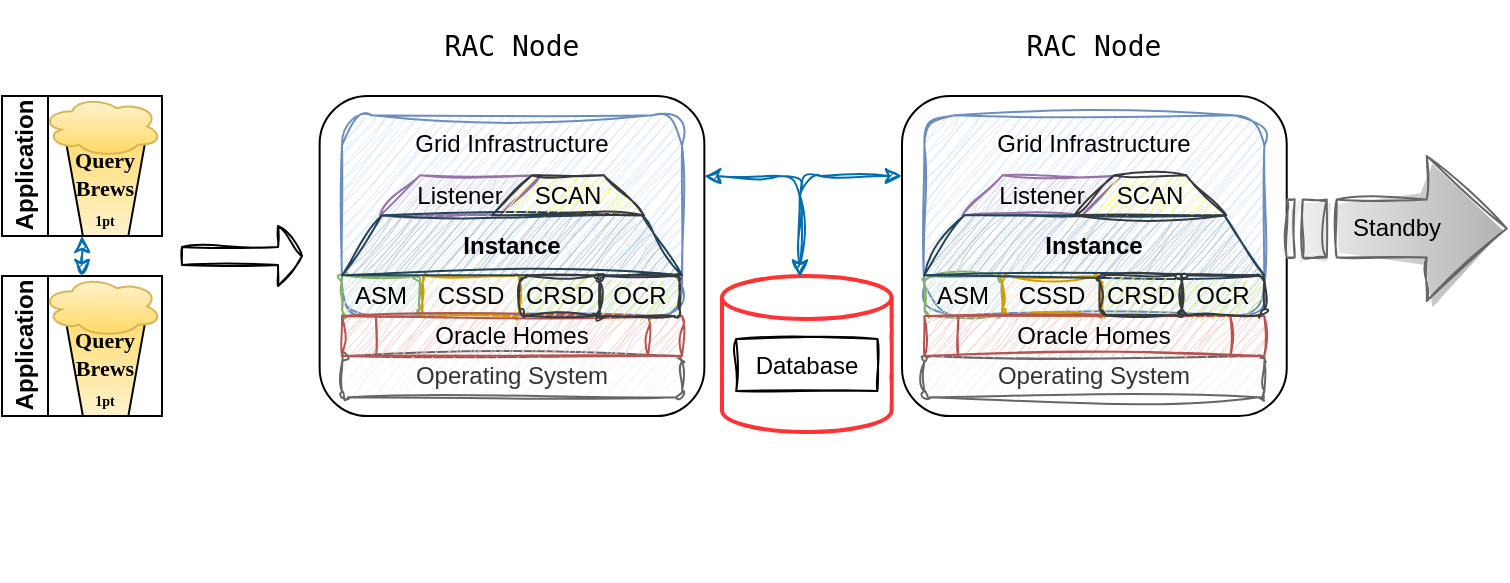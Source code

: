 <mxfile version="21.2.8" type="device">
  <diagram name="Page-1" id="zF6Dcy2hsxiDdT67BAy5">
    <mxGraphModel dx="1013" dy="776" grid="1" gridSize="10" guides="1" tooltips="1" connect="1" arrows="1" fold="1" page="1" pageScale="1" pageWidth="827" pageHeight="1169" math="0" shadow="0">
      <root>
        <mxCell id="0" />
        <mxCell id="1" parent="0" />
        <mxCell id="oGka9AGOVdC37x4FYQGh-33" value="" style="group" vertex="1" connectable="0" parent="1">
          <mxGeometry x="400" y="310" width="84.797" height="152.159" as="geometry" />
        </mxCell>
        <mxCell id="oGka9AGOVdC37x4FYQGh-29" value="" style="group" vertex="1" connectable="0" parent="oGka9AGOVdC37x4FYQGh-33">
          <mxGeometry width="84.797" height="78" as="geometry" />
        </mxCell>
        <mxCell id="oGka9AGOVdC37x4FYQGh-27" value="" style="html=1;verticalLabelPosition=bottom;align=center;labelBackgroundColor=#ffffff;verticalAlign=top;strokeWidth=2;strokeColor=#FF3333;shadow=0;dashed=0;shape=mxgraph.ios7.icons.data;" vertex="1" parent="oGka9AGOVdC37x4FYQGh-29">
          <mxGeometry width="84.797" height="78" as="geometry" />
        </mxCell>
        <mxCell id="oGka9AGOVdC37x4FYQGh-28" value="" style="whiteSpace=wrap;html=1;strokeColor=none;imageAspect=0;connectable=0;allowArrows=0;glass=0;rounded=0;strokeWidth=0;" vertex="1" parent="oGka9AGOVdC37x4FYQGh-29">
          <mxGeometry x="0.78" y="25" width="82.7" height="39" as="geometry" />
        </mxCell>
        <mxCell id="oGka9AGOVdC37x4FYQGh-31" value="Database" style="rounded=0;arcSize=10;whiteSpace=wrap;html=1;align=center;glass=0;sketch=1;curveFitting=1;jiggle=2;" vertex="1" parent="oGka9AGOVdC37x4FYQGh-29">
          <mxGeometry x="7.066" y="31.5" width="70.664" height="26" as="geometry" />
        </mxCell>
        <mxCell id="oGka9AGOVdC37x4FYQGh-47" value="" style="group" vertex="1" connectable="0" parent="1">
          <mxGeometry x="198.82" y="220" width="192.36" height="160" as="geometry" />
        </mxCell>
        <mxCell id="oGka9AGOVdC37x4FYQGh-26" value="&lt;pre style=&quot;font-size: 14px;&quot;&gt;RAC Node&lt;/pre&gt;" style="rounded=1;whiteSpace=wrap;html=1;verticalAlign=bottom;horizontal=1;fontSize=14;labelPosition=center;verticalLabelPosition=top;align=center;" vertex="1" parent="oGka9AGOVdC37x4FYQGh-47">
          <mxGeometry width="192.36" height="160" as="geometry" />
        </mxCell>
        <mxCell id="oGka9AGOVdC37x4FYQGh-36" value="Operating System" style="rounded=1;whiteSpace=wrap;html=1;fillColor=#f5f5f5;fontColor=#333333;strokeColor=#666666;sketch=1;curveFitting=1;jiggle=2;" vertex="1" parent="oGka9AGOVdC37x4FYQGh-47">
          <mxGeometry x="11.18" y="130" width="170" height="20.64" as="geometry" />
        </mxCell>
        <mxCell id="oGka9AGOVdC37x4FYQGh-37" value="Grid Infrastructure" style="rounded=1;whiteSpace=wrap;html=1;verticalAlign=top;fillColor=#dae8fc;strokeColor=#6c8ebf;sketch=1;curveFitting=1;jiggle=2;" vertex="1" parent="oGka9AGOVdC37x4FYQGh-47">
          <mxGeometry x="11.18" y="9.68" width="170" height="100.32" as="geometry" />
        </mxCell>
        <mxCell id="oGka9AGOVdC37x4FYQGh-38" value="ASM" style="rounded=1;whiteSpace=wrap;html=1;fillColor=#d5e8d4;strokeColor=#82b366;sketch=1;curveFitting=1;jiggle=2;" vertex="1" parent="oGka9AGOVdC37x4FYQGh-47">
          <mxGeometry x="11.18" y="90" width="38.82" height="20" as="geometry" />
        </mxCell>
        <mxCell id="oGka9AGOVdC37x4FYQGh-39" value="CSSD" style="rounded=1;whiteSpace=wrap;html=1;fillColor=#ffe6cc;strokeColor=#d79b00;sketch=1;curveFitting=1;jiggle=2;" vertex="1" parent="oGka9AGOVdC37x4FYQGh-47">
          <mxGeometry x="51.36" y="90" width="48.64" height="20" as="geometry" />
        </mxCell>
        <mxCell id="oGka9AGOVdC37x4FYQGh-40" value="Oracle Homes" style="shape=process;whiteSpace=wrap;html=1;backgroundOutline=1;sketch=1;curveFitting=1;jiggle=2;fillColor=#f8cecc;strokeColor=#b85450;" vertex="1" parent="oGka9AGOVdC37x4FYQGh-47">
          <mxGeometry x="11.18" y="110" width="170" height="20" as="geometry" />
        </mxCell>
        <mxCell id="oGka9AGOVdC37x4FYQGh-42" value="Listener" style="shape=parallelogram;perimeter=parallelogramPerimeter;whiteSpace=wrap;html=1;fixedSize=1;sketch=1;curveFitting=1;jiggle=2;fillColor=#e1d5e7;strokeColor=#9673a6;" vertex="1" parent="oGka9AGOVdC37x4FYQGh-47">
          <mxGeometry x="30.18" y="39.68" width="80" height="20" as="geometry" />
        </mxCell>
        <mxCell id="oGka9AGOVdC37x4FYQGh-44" value="&lt;b&gt;Instance&lt;/b&gt;" style="shape=trapezoid;perimeter=trapezoidPerimeter;whiteSpace=wrap;html=1;fixedSize=1;sketch=1;curveFitting=1;jiggle=2;fillColor=#bac8d3;strokeColor=#23445d;" vertex="1" parent="oGka9AGOVdC37x4FYQGh-47">
          <mxGeometry x="11.18" y="59.68" width="170" height="30" as="geometry" />
        </mxCell>
        <mxCell id="oGka9AGOVdC37x4FYQGh-46" value="SCAN" style="shape=trapezoid;perimeter=trapezoidPerimeter;whiteSpace=wrap;html=1;fixedSize=1;sketch=1;curveFitting=1;jiggle=2;fillColor=#ffff88;strokeColor=#36393d;" vertex="1" parent="oGka9AGOVdC37x4FYQGh-47">
          <mxGeometry x="86.18" y="39.68" width="76" height="20" as="geometry" />
        </mxCell>
        <mxCell id="oGka9AGOVdC37x4FYQGh-78" value="CRSD" style="rounded=1;whiteSpace=wrap;html=1;fillColor=#cdeb8b;strokeColor=#36393d;sketch=1;curveFitting=1;jiggle=2;" vertex="1" parent="oGka9AGOVdC37x4FYQGh-47">
          <mxGeometry x="100" y="90" width="40" height="20" as="geometry" />
        </mxCell>
        <mxCell id="oGka9AGOVdC37x4FYQGh-80" value="OCR" style="rounded=1;whiteSpace=wrap;html=1;fillColor=#cdeb8b;strokeColor=#36393d;sketch=1;curveFitting=1;jiggle=2;" vertex="1" parent="oGka9AGOVdC37x4FYQGh-47">
          <mxGeometry x="140" y="90" width="40" height="20" as="geometry" />
        </mxCell>
        <mxCell id="oGka9AGOVdC37x4FYQGh-48" value="" style="group" vertex="1" connectable="0" parent="1">
          <mxGeometry x="490" y="220" width="192.36" height="160" as="geometry" />
        </mxCell>
        <mxCell id="oGka9AGOVdC37x4FYQGh-49" value="&lt;pre style=&quot;font-size: 14px;&quot;&gt;RAC Node&lt;/pre&gt;" style="rounded=1;whiteSpace=wrap;html=1;verticalAlign=bottom;horizontal=1;fontSize=14;labelPosition=center;verticalLabelPosition=top;align=center;" vertex="1" parent="oGka9AGOVdC37x4FYQGh-48">
          <mxGeometry width="192.36" height="160" as="geometry" />
        </mxCell>
        <mxCell id="oGka9AGOVdC37x4FYQGh-50" value="Operating System" style="rounded=1;whiteSpace=wrap;html=1;fillColor=#f5f5f5;fontColor=#333333;strokeColor=#666666;sketch=1;curveFitting=1;jiggle=2;" vertex="1" parent="oGka9AGOVdC37x4FYQGh-48">
          <mxGeometry x="11.18" y="130" width="170" height="20.64" as="geometry" />
        </mxCell>
        <mxCell id="oGka9AGOVdC37x4FYQGh-51" value="Grid Infrastructure" style="rounded=1;whiteSpace=wrap;html=1;verticalAlign=top;fillColor=#dae8fc;strokeColor=#6c8ebf;sketch=1;curveFitting=1;jiggle=2;" vertex="1" parent="oGka9AGOVdC37x4FYQGh-48">
          <mxGeometry x="11.18" y="9.68" width="170" height="100.32" as="geometry" />
        </mxCell>
        <mxCell id="oGka9AGOVdC37x4FYQGh-52" value="ASM" style="rounded=1;whiteSpace=wrap;html=1;fillColor=#d5e8d4;strokeColor=#82b366;sketch=1;curveFitting=1;jiggle=2;" vertex="1" parent="oGka9AGOVdC37x4FYQGh-48">
          <mxGeometry x="11.18" y="90" width="38.82" height="20" as="geometry" />
        </mxCell>
        <mxCell id="oGka9AGOVdC37x4FYQGh-53" value="CSSD" style="rounded=1;whiteSpace=wrap;html=1;fillColor=#ffe6cc;strokeColor=#d79b00;sketch=1;curveFitting=1;jiggle=2;" vertex="1" parent="oGka9AGOVdC37x4FYQGh-48">
          <mxGeometry x="50.18" y="90" width="49.82" height="20" as="geometry" />
        </mxCell>
        <mxCell id="oGka9AGOVdC37x4FYQGh-54" value="Oracle Homes" style="shape=process;whiteSpace=wrap;html=1;backgroundOutline=1;sketch=1;curveFitting=1;jiggle=2;fillColor=#f8cecc;strokeColor=#b85450;" vertex="1" parent="oGka9AGOVdC37x4FYQGh-48">
          <mxGeometry x="11.18" y="110" width="170" height="20" as="geometry" />
        </mxCell>
        <mxCell id="oGka9AGOVdC37x4FYQGh-55" value="Listener" style="shape=parallelogram;perimeter=parallelogramPerimeter;whiteSpace=wrap;html=1;fixedSize=1;sketch=1;curveFitting=1;jiggle=2;fillColor=#e1d5e7;strokeColor=#9673a6;" vertex="1" parent="oGka9AGOVdC37x4FYQGh-48">
          <mxGeometry x="30.18" y="39.68" width="80" height="20" as="geometry" />
        </mxCell>
        <mxCell id="oGka9AGOVdC37x4FYQGh-56" value="&lt;b&gt;Instance&lt;/b&gt;" style="shape=trapezoid;perimeter=trapezoidPerimeter;whiteSpace=wrap;html=1;fixedSize=1;sketch=1;curveFitting=1;jiggle=2;fillColor=#bac8d3;strokeColor=#23445d;" vertex="1" parent="oGka9AGOVdC37x4FYQGh-48">
          <mxGeometry x="11.18" y="59.68" width="170" height="30" as="geometry" />
        </mxCell>
        <mxCell id="oGka9AGOVdC37x4FYQGh-57" value="SCAN" style="shape=trapezoid;perimeter=trapezoidPerimeter;whiteSpace=wrap;html=1;fixedSize=1;sketch=1;curveFitting=1;jiggle=2;fillColor=#ffff88;strokeColor=#36393d;" vertex="1" parent="oGka9AGOVdC37x4FYQGh-48">
          <mxGeometry x="86.18" y="39.68" width="76" height="20" as="geometry" />
        </mxCell>
        <mxCell id="oGka9AGOVdC37x4FYQGh-79" value="CRSD" style="rounded=1;whiteSpace=wrap;html=1;fillColor=#cdeb8b;strokeColor=#36393d;sketch=1;curveFitting=1;jiggle=2;" vertex="1" parent="oGka9AGOVdC37x4FYQGh-48">
          <mxGeometry x="98.82" y="89.68" width="41.18" height="20" as="geometry" />
        </mxCell>
        <mxCell id="oGka9AGOVdC37x4FYQGh-81" value="OCR" style="rounded=1;whiteSpace=wrap;html=1;fillColor=#cdeb8b;strokeColor=#36393d;sketch=1;curveFitting=1;jiggle=2;" vertex="1" parent="oGka9AGOVdC37x4FYQGh-48">
          <mxGeometry x="140" y="89.68" width="41.18" height="20" as="geometry" />
        </mxCell>
        <mxCell id="oGka9AGOVdC37x4FYQGh-63" style="edgeStyle=orthogonalEdgeStyle;rounded=0;orthogonalLoop=1;jettySize=auto;html=1;exitX=0.5;exitY=0;exitDx=0;exitDy=0;entryX=0.5;entryY=1;entryDx=0;entryDy=0;startArrow=classic;startFill=1;fillColor=#1ba1e2;strokeColor=#006EAF;sketch=1;curveFitting=1;jiggle=2;" edge="1" parent="1" source="oGka9AGOVdC37x4FYQGh-58" target="oGka9AGOVdC37x4FYQGh-59">
          <mxGeometry relative="1" as="geometry" />
        </mxCell>
        <mxCell id="oGka9AGOVdC37x4FYQGh-58" value="Application" style="swimlane;horizontal=0;whiteSpace=wrap;html=1;" vertex="1" parent="1">
          <mxGeometry x="40" y="310" width="80" height="70" as="geometry" />
        </mxCell>
        <mxCell id="oGka9AGOVdC37x4FYQGh-73" value="" style="group" vertex="1" connectable="0" parent="oGka9AGOVdC37x4FYQGh-58">
          <mxGeometry x="20" width="60" height="70" as="geometry" />
        </mxCell>
        <mxCell id="oGka9AGOVdC37x4FYQGh-74" value="&lt;font style=&quot;font-size: 11px;&quot; face=&quot;Comic Sans MS&quot;&gt;&lt;b style=&quot;&quot;&gt;&lt;span style=&quot;&quot;&gt;Query&lt;/span&gt;&lt;br&gt;&lt;span style=&quot;&quot;&gt;Brews&lt;/span&gt;&lt;br&gt;&lt;font style=&quot;font-size: 7px;&quot;&gt;1pt&lt;/font&gt;&lt;br&gt;&lt;/b&gt;&lt;/font&gt;" style="shape=trapezoid;perimeter=trapezoidPerimeter;whiteSpace=wrap;html=1;fixedSize=1;direction=west;fillColor=#fff2cc;gradientColor=#ffd966;strokeColor=#000000;size=10;verticalAlign=bottom;container=0;" vertex="1" parent="oGka9AGOVdC37x4FYQGh-73">
          <mxGeometry x="10.444" y="14.203" width="42.725" height="55.797" as="geometry" />
        </mxCell>
        <mxCell id="oGka9AGOVdC37x4FYQGh-75" value="" style="ellipse;shape=cloud;whiteSpace=wrap;html=1;fillColor=#fff2cc;gradientColor=#ffd966;strokeColor=#d6b656;container=0;" vertex="1" parent="oGka9AGOVdC37x4FYQGh-73">
          <mxGeometry width="60" height="30.434" as="geometry" />
        </mxCell>
        <mxCell id="oGka9AGOVdC37x4FYQGh-59" value="Application" style="swimlane;horizontal=0;whiteSpace=wrap;html=1;" vertex="1" parent="1">
          <mxGeometry x="40" y="220" width="80" height="70" as="geometry" />
        </mxCell>
        <mxCell id="oGka9AGOVdC37x4FYQGh-72" value="" style="group" vertex="1" connectable="0" parent="oGka9AGOVdC37x4FYQGh-59">
          <mxGeometry x="20" width="60" height="70" as="geometry" />
        </mxCell>
        <mxCell id="oGka9AGOVdC37x4FYQGh-70" value="&lt;font style=&quot;font-size: 11px;&quot; face=&quot;Comic Sans MS&quot;&gt;&lt;b style=&quot;&quot;&gt;&lt;span style=&quot;&quot;&gt;Query&lt;/span&gt;&lt;br&gt;&lt;span style=&quot;&quot;&gt;Brews&lt;/span&gt;&lt;br&gt;&lt;font style=&quot;font-size: 7px;&quot;&gt;1pt&lt;/font&gt;&lt;br&gt;&lt;/b&gt;&lt;/font&gt;" style="shape=trapezoid;perimeter=trapezoidPerimeter;whiteSpace=wrap;html=1;fixedSize=1;direction=west;fillColor=#fff2cc;gradientColor=#ffd966;strokeColor=#000000;size=10;verticalAlign=bottom;container=0;" vertex="1" parent="oGka9AGOVdC37x4FYQGh-72">
          <mxGeometry x="10.444" y="14.203" width="42.725" height="55.797" as="geometry" />
        </mxCell>
        <mxCell id="oGka9AGOVdC37x4FYQGh-69" value="" style="ellipse;shape=cloud;whiteSpace=wrap;html=1;fillColor=#fff2cc;gradientColor=#ffd966;strokeColor=#d6b656;container=0;" vertex="1" parent="oGka9AGOVdC37x4FYQGh-72">
          <mxGeometry width="60" height="30.434" as="geometry" />
        </mxCell>
        <mxCell id="oGka9AGOVdC37x4FYQGh-60" style="edgeStyle=orthogonalEdgeStyle;orthogonalLoop=1;jettySize=auto;html=1;exitX=1;exitY=0.25;exitDx=0;exitDy=0;entryX=0.458;entryY=0.005;entryDx=0;entryDy=0;entryPerimeter=0;startArrow=classic;startFill=1;sketch=1;curveFitting=1;jiggle=2;fillColor=#1ba1e2;strokeColor=#006EAF;rounded=1;" edge="1" parent="1" source="oGka9AGOVdC37x4FYQGh-26" target="oGka9AGOVdC37x4FYQGh-27">
          <mxGeometry relative="1" as="geometry" />
        </mxCell>
        <mxCell id="oGka9AGOVdC37x4FYQGh-61" style="edgeStyle=orthogonalEdgeStyle;rounded=1;orthogonalLoop=1;jettySize=auto;html=1;entryX=0.426;entryY=0.005;entryDx=0;entryDy=0;entryPerimeter=0;startArrow=classic;startFill=1;sketch=1;curveFitting=1;jiggle=2;fillColor=#1ba1e2;strokeColor=#006EAF;" edge="1" parent="1">
          <mxGeometry relative="1" as="geometry">
            <mxPoint x="490" y="260" as="sourcePoint" />
            <mxPoint x="439.123" y="310.39" as="targetPoint" />
            <Array as="points">
              <mxPoint x="439" y="260" />
            </Array>
          </mxGeometry>
        </mxCell>
        <mxCell id="oGka9AGOVdC37x4FYQGh-66" value="" style="shape=singleArrow;whiteSpace=wrap;html=1;sketch=1;curveFitting=1;jiggle=2;" vertex="1" parent="1">
          <mxGeometry x="130" y="285" width="60" height="30" as="geometry" />
        </mxCell>
        <mxCell id="oGka9AGOVdC37x4FYQGh-76" value="Standby" style="html=1;shadow=0;dashed=0;align=center;verticalAlign=middle;shape=mxgraph.arrows2.stripedArrow;dy=0.6;dx=40;notch=25;fillColor=#f5f5f5;gradientColor=#b3b3b3;strokeColor=#666666;gradientDirection=east;sketch=1;curveFitting=1;jiggle=2;" vertex="1" parent="1">
          <mxGeometry x="682.36" y="250" width="110.01" height="72.52" as="geometry" />
        </mxCell>
      </root>
    </mxGraphModel>
  </diagram>
</mxfile>
